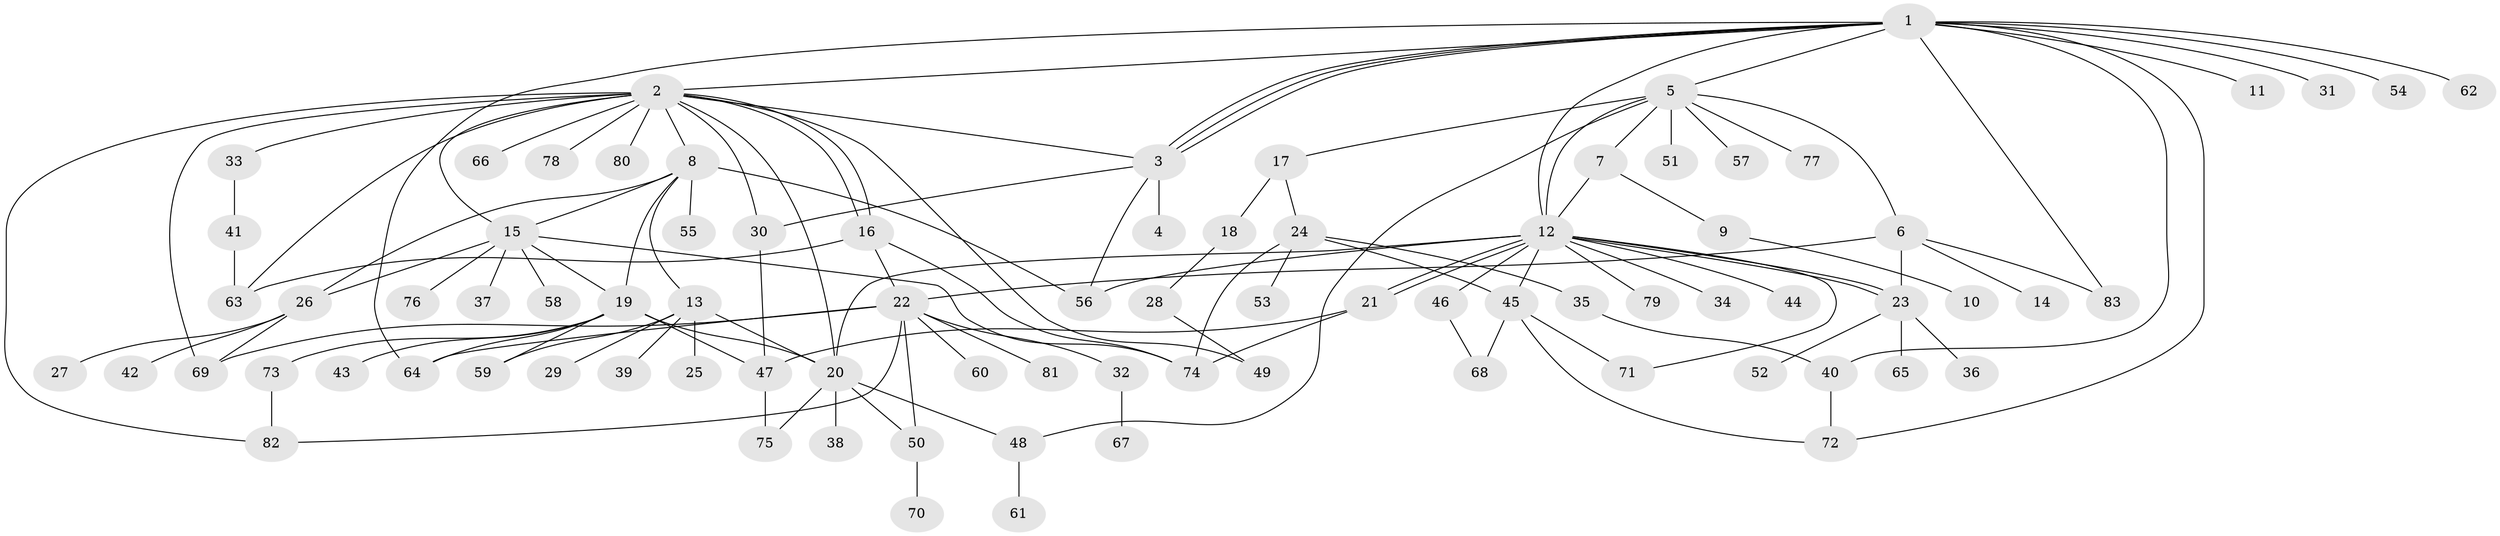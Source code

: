 // coarse degree distribution, {13: 0.016666666666666666, 14: 0.016666666666666666, 6: 0.05, 9: 0.05, 4: 0.03333333333333333, 11: 0.016666666666666666, 1: 0.48333333333333334, 15: 0.016666666666666666, 5: 0.06666666666666667, 8: 0.016666666666666666, 3: 0.05, 2: 0.18333333333333332}
// Generated by graph-tools (version 1.1) at 2025/51/02/27/25 19:51:54]
// undirected, 83 vertices, 126 edges
graph export_dot {
graph [start="1"]
  node [color=gray90,style=filled];
  1;
  2;
  3;
  4;
  5;
  6;
  7;
  8;
  9;
  10;
  11;
  12;
  13;
  14;
  15;
  16;
  17;
  18;
  19;
  20;
  21;
  22;
  23;
  24;
  25;
  26;
  27;
  28;
  29;
  30;
  31;
  32;
  33;
  34;
  35;
  36;
  37;
  38;
  39;
  40;
  41;
  42;
  43;
  44;
  45;
  46;
  47;
  48;
  49;
  50;
  51;
  52;
  53;
  54;
  55;
  56;
  57;
  58;
  59;
  60;
  61;
  62;
  63;
  64;
  65;
  66;
  67;
  68;
  69;
  70;
  71;
  72;
  73;
  74;
  75;
  76;
  77;
  78;
  79;
  80;
  81;
  82;
  83;
  1 -- 2;
  1 -- 3;
  1 -- 3;
  1 -- 3;
  1 -- 5;
  1 -- 11;
  1 -- 12;
  1 -- 31;
  1 -- 40;
  1 -- 54;
  1 -- 62;
  1 -- 64;
  1 -- 72;
  1 -- 83;
  2 -- 3;
  2 -- 8;
  2 -- 15;
  2 -- 16;
  2 -- 16;
  2 -- 20;
  2 -- 30;
  2 -- 33;
  2 -- 49;
  2 -- 63;
  2 -- 66;
  2 -- 69;
  2 -- 78;
  2 -- 80;
  2 -- 82;
  3 -- 4;
  3 -- 30;
  3 -- 56;
  5 -- 6;
  5 -- 7;
  5 -- 12;
  5 -- 17;
  5 -- 48;
  5 -- 51;
  5 -- 57;
  5 -- 77;
  6 -- 14;
  6 -- 22;
  6 -- 23;
  6 -- 83;
  7 -- 9;
  7 -- 12;
  8 -- 13;
  8 -- 15;
  8 -- 19;
  8 -- 26;
  8 -- 55;
  8 -- 56;
  9 -- 10;
  12 -- 20;
  12 -- 21;
  12 -- 21;
  12 -- 23;
  12 -- 23;
  12 -- 34;
  12 -- 44;
  12 -- 45;
  12 -- 46;
  12 -- 56;
  12 -- 71;
  12 -- 79;
  13 -- 20;
  13 -- 25;
  13 -- 29;
  13 -- 39;
  13 -- 59;
  15 -- 19;
  15 -- 26;
  15 -- 37;
  15 -- 58;
  15 -- 74;
  15 -- 76;
  16 -- 22;
  16 -- 63;
  16 -- 74;
  17 -- 18;
  17 -- 24;
  18 -- 28;
  19 -- 20;
  19 -- 43;
  19 -- 47;
  19 -- 59;
  19 -- 64;
  19 -- 73;
  20 -- 38;
  20 -- 48;
  20 -- 50;
  20 -- 75;
  21 -- 47;
  21 -- 74;
  22 -- 32;
  22 -- 50;
  22 -- 60;
  22 -- 64;
  22 -- 69;
  22 -- 81;
  22 -- 82;
  23 -- 36;
  23 -- 52;
  23 -- 65;
  24 -- 35;
  24 -- 45;
  24 -- 53;
  24 -- 74;
  26 -- 27;
  26 -- 42;
  26 -- 69;
  28 -- 49;
  30 -- 47;
  32 -- 67;
  33 -- 41;
  35 -- 40;
  40 -- 72;
  41 -- 63;
  45 -- 68;
  45 -- 71;
  45 -- 72;
  46 -- 68;
  47 -- 75;
  48 -- 61;
  50 -- 70;
  73 -- 82;
}
